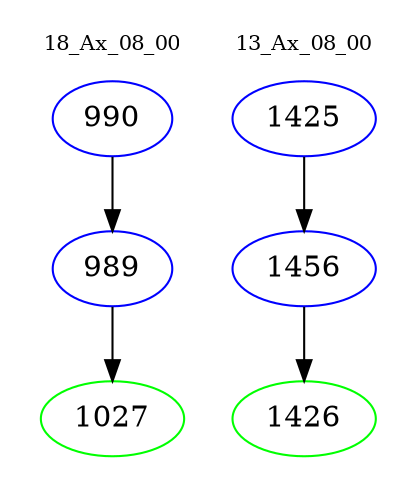 digraph{
subgraph cluster_0 {
color = white
label = "18_Ax_08_00";
fontsize=10;
T0_990 [label="990", color="blue"]
T0_990 -> T0_989 [color="black"]
T0_989 [label="989", color="blue"]
T0_989 -> T0_1027 [color="black"]
T0_1027 [label="1027", color="green"]
}
subgraph cluster_1 {
color = white
label = "13_Ax_08_00";
fontsize=10;
T1_1425 [label="1425", color="blue"]
T1_1425 -> T1_1456 [color="black"]
T1_1456 [label="1456", color="blue"]
T1_1456 -> T1_1426 [color="black"]
T1_1426 [label="1426", color="green"]
}
}
